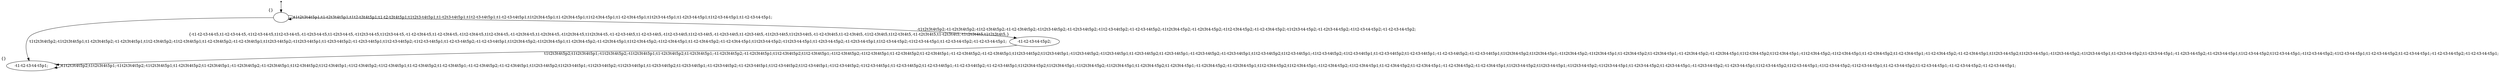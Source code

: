 digraph G {
  Initial [shape=point];
  Initial -> S0;
  S0 [label="", xlabel= "{}"];
  S0 -> S0 [label="t1t2t3t4t5p1;t1-t2t3t4t5p1;t1t2-t3t4t5p1;t1-t2-t3t4t5p1;t1t2t3-t4t5p1;t1-t2t3-t4t5p1;t1t2-t3-t4t5p1;t1-t2-t3-t4t5p1;t1t2t3t4-t5p1;t1-t2t3t4-t5p1;t1t2-t3t4-t5p1;t1-t2-t3t4-t5p1;t1t2t3-t4-t5p1;t1-t2t3-t4-t5p1;t1t2-t3-t4-t5p1;t1-t2-t3-t4-t5p1;"];
  S0 -> S1 [label="t1t2t3t4t5p2;-t1t2t3t4t5p1;t1-t2t3t4t5p2;-t1-t2t3t4t5p1;t1t2-t3t4t5p2;-t1t2-t3t4t5p1;t1-t2-t3t4t5p2;-t1-t2-t3t4t5p1;t1t2t3-t4t5p2;-t1t2t3-t4t5p1;t1-t2t3-t4t5p2;-t1-t2t3-t4t5p1;t1t2-t3-t4t5p2;-t1t2-t3-t4t5p1;t1-t2-t3-t4t5p2;-t1-t2-t3-t4t5p1;t1t2t3t4-t5p2;-t1t2t3t4-t5p1;t1-t2t3t4-t5p2;-t1-t2t3t4-t5p1;t1t2-t3t4-t5p2;-t1t2-t3t4-t5p1;t1-t2-t3t4-t5p2;-t1-t2-t3t4-t5p1;t1t2t3-t4-t5p2;-t1t2t3-t4-t5p1;t1-t2t3-t4-t5p2;-t1-t2t3-t4-t5p1;t1t2-t3-t4-t5p2;-t1t2-t3-t4-t5p1;t1-t2-t3-t4-t5p2;-t1-t2-t3-t4-t5p1;"];
  S0 -> S2 [label="-t1t2t3t4t5p2;-t1-t2t3t4t5p2;-t1t2-t3t4t5p2;-t1-t2-t3t4t5p2;-t1t2t3-t4t5p2;-t1-t2t3-t4t5p2;-t1t2-t3-t4t5p2;-t1-t2-t3-t4t5p2;-t1t2t3t4-t5p2;-t1-t2t3t4-t5p2;-t1t2-t3t4-t5p2;-t1-t2-t3t4-t5p2;-t1t2t3-t4-t5p2;-t1-t2t3-t4-t5p2;-t1t2-t3-t4-t5p2;-t1-t2-t3-t4-t5p2;"];
  S1 [label="-t1-t2-t3-t4-t5p1;", xlabel= "{}"];
  S1 -> S1 [label="t1t2t3t4t5p2;t1t2t3t4t5p1;-t1t2t3t4t5p2;-t1t2t3t4t5p1;t1-t2t3t4t5p2;t1-t2t3t4t5p1;-t1-t2t3t4t5p2;-t1-t2t3t4t5p1;t1t2-t3t4t5p2;t1t2-t3t4t5p1;-t1t2-t3t4t5p2;-t1t2-t3t4t5p1;t1-t2-t3t4t5p2;t1-t2-t3t4t5p1;-t1-t2-t3t4t5p2;-t1-t2-t3t4t5p1;t1t2t3-t4t5p2;t1t2t3-t4t5p1;-t1t2t3-t4t5p2;-t1t2t3-t4t5p1;t1-t2t3-t4t5p2;t1-t2t3-t4t5p1;-t1-t2t3-t4t5p2;-t1-t2t3-t4t5p1;t1t2-t3-t4t5p2;t1t2-t3-t4t5p1;-t1t2-t3-t4t5p2;-t1t2-t3-t4t5p1;t1-t2-t3-t4t5p2;t1-t2-t3-t4t5p1;-t1-t2-t3-t4t5p2;-t1-t2-t3-t4t5p1;t1t2t3t4-t5p2;t1t2t3t4-t5p1;-t1t2t3t4-t5p2;-t1t2t3t4-t5p1;t1-t2t3t4-t5p2;t1-t2t3t4-t5p1;-t1-t2t3t4-t5p2;-t1-t2t3t4-t5p1;t1t2-t3t4-t5p2;t1t2-t3t4-t5p1;-t1t2-t3t4-t5p2;-t1t2-t3t4-t5p1;t1-t2-t3t4-t5p2;t1-t2-t3t4-t5p1;-t1-t2-t3t4-t5p2;-t1-t2-t3t4-t5p1;t1t2t3-t4-t5p2;t1t2t3-t4-t5p1;-t1t2t3-t4-t5p2;-t1t2t3-t4-t5p1;t1-t2t3-t4-t5p2;t1-t2t3-t4-t5p1;-t1-t2t3-t4-t5p2;-t1-t2t3-t4-t5p1;t1t2-t3-t4-t5p2;t1t2-t3-t4-t5p1;-t1t2-t3-t4-t5p2;-t1t2-t3-t4-t5p1;t1-t2-t3-t4-t5p2;t1-t2-t3-t4-t5p1;-t1-t2-t3-t4-t5p2;-t1-t2-t3-t4-t5p1;"];
  S2 [label="-t1-t2-t3-t4-t5p2;", xlabel= "{-t1-t2-t3-t4-t5,t1-t2-t3-t4-t5,-t1t2-t3-t4-t5,t1t2-t3-t4-t5,-t1-t2t3-t4-t5,t1-t2t3-t4-t5,-t1t2t3-t4-t5,t1t2t3-t4-t5,-t1-t2-t3t4-t5,t1-t2-t3t4-t5,-t1t2-t3t4-t5,t1t2-t3t4-t5,-t1-t2t3t4-t5,t1-t2t3t4-t5,-t1t2t3t4-t5,t1t2t3t4-t5,-t1-t2-t3-t4t5,t1-t2-t3-t4t5,-t1t2-t3-t4t5,t1t2-t3-t4t5,-t1-t2t3-t4t5,t1-t2t3-t4t5,-t1t2t3-t4t5,t1t2t3-t4t5,-t1-t2-t3t4t5,t1-t2-t3t4t5,-t1t2-t3t4t5,t1t2-t3t4t5,-t1-t2t3t4t5,t1-t2t3t4t5,-t1t2t3t4t5,t1t2t3t4t5,}"];
  S2 -> S1 [label="t1t2t3t4t5p2;t1t2t3t4t5p1;-t1t2t3t4t5p2;-t1t2t3t4t5p1;t1-t2t3t4t5p2;t1-t2t3t4t5p1;-t1-t2t3t4t5p2;-t1-t2t3t4t5p1;t1t2-t3t4t5p2;t1t2-t3t4t5p1;-t1t2-t3t4t5p2;-t1t2-t3t4t5p1;t1-t2-t3t4t5p2;t1-t2-t3t4t5p1;-t1-t2-t3t4t5p2;-t1-t2-t3t4t5p1;t1t2t3-t4t5p2;t1t2t3-t4t5p1;-t1t2t3-t4t5p2;-t1t2t3-t4t5p1;t1-t2t3-t4t5p2;t1-t2t3-t4t5p1;-t1-t2t3-t4t5p2;-t1-t2t3-t4t5p1;t1t2-t3-t4t5p2;t1t2-t3-t4t5p1;-t1t2-t3-t4t5p2;-t1t2-t3-t4t5p1;t1-t2-t3-t4t5p2;t1-t2-t3-t4t5p1;-t1-t2-t3-t4t5p2;-t1-t2-t3-t4t5p1;t1t2t3t4-t5p2;t1t2t3t4-t5p1;-t1t2t3t4-t5p2;-t1t2t3t4-t5p1;t1-t2t3t4-t5p2;t1-t2t3t4-t5p1;-t1-t2t3t4-t5p2;-t1-t2t3t4-t5p1;t1t2-t3t4-t5p2;t1t2-t3t4-t5p1;-t1t2-t3t4-t5p2;-t1t2-t3t4-t5p1;t1-t2-t3t4-t5p2;t1-t2-t3t4-t5p1;-t1-t2-t3t4-t5p2;-t1-t2-t3t4-t5p1;t1t2t3-t4-t5p2;t1t2t3-t4-t5p1;-t1t2t3-t4-t5p2;-t1t2t3-t4-t5p1;t1-t2t3-t4-t5p2;t1-t2t3-t4-t5p1;-t1-t2t3-t4-t5p2;-t1-t2t3-t4-t5p1;t1t2-t3-t4-t5p2;t1t2-t3-t4-t5p1;-t1t2-t3-t4-t5p2;-t1t2-t3-t4-t5p1;t1-t2-t3-t4-t5p2;t1-t2-t3-t4-t5p1;-t1-t2-t3-t4-t5p2;-t1-t2-t3-t4-t5p1;"];
}